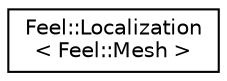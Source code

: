 digraph "Graphical Class Hierarchy"
{
 // LATEX_PDF_SIZE
  edge [fontname="Helvetica",fontsize="10",labelfontname="Helvetica",labelfontsize="10"];
  node [fontname="Helvetica",fontsize="10",shape=record];
  rankdir="LR";
  Node0 [label="Feel::Localization\l\< Feel::Mesh \>",height=0.2,width=0.4,color="black", fillcolor="white", style="filled",URL="$classFeel_1_1Localization.html",tooltip=" "];
}
